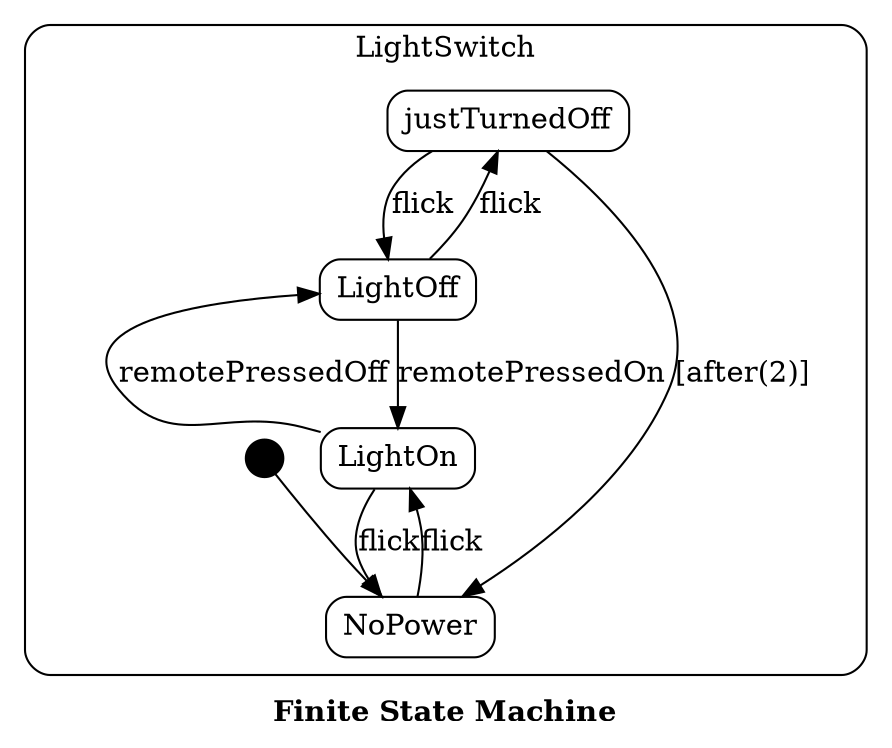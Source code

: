 digraph {
  compound=true;
  edge [ fontsize=14 ];
  label = <<b>Finite State Machine</b>>  
  subgraph cluster_LightSwitch {
    label = "LightSwitch"
    color = black
    style=rounded
    node [shape=Mrecord width=.4 height=.4];  
    justTurnedOff [label="justTurnedOff" shape=Mrecord color=black]
    
    LightOff [label="LightOff" shape=Mrecord color=black]
    
    LightOn [label="LightOn" shape=Mrecord color=black]
    
    NoPower [label="NoPower" shape=Mrecord color=black]
    node [shape=point width=.25 height=.25];
    initial_LightSwitch -> NoPower
  }  
  LightOff -> LightOn [label="remotePressedOn"]
  LightOff -> justTurnedOff [label="flick"]
  LightOn -> NoPower [label="flick"]
  LightOn -> LightOff [label="remotePressedOff"]
  NoPower -> LightOn [label="flick"]
  justTurnedOff -> LightOff [label="flick"]
  justTurnedOff -> NoPower [label="[after(2)]"]
}